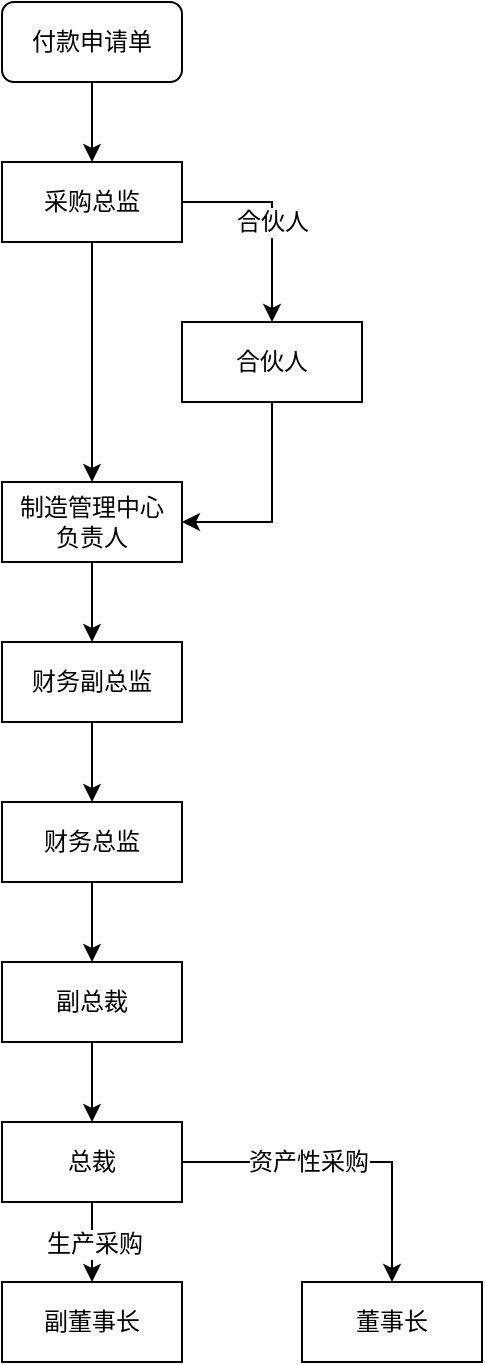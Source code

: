 <mxfile version="10.8.2" type="github"><diagram id="3ir4LslOn92H7d95rpEg" name="ç¬¬ 1 é¡µ"><mxGraphModel dx="1080" dy="436" grid="1" gridSize="10" guides="1" tooltips="1" connect="1" arrows="1" fold="1" page="1" pageScale="1" pageWidth="827" pageHeight="1169" math="0" shadow="0"><root><mxCell id="0"/><mxCell id="1" parent="0"/><mxCell id="hyCue2F83lrmahQZWKsp-3" style="edgeStyle=orthogonalEdgeStyle;rounded=0;orthogonalLoop=1;jettySize=auto;html=1;exitX=0.5;exitY=1;exitDx=0;exitDy=0;" parent="1" source="hyCue2F83lrmahQZWKsp-1" target="hyCue2F83lrmahQZWKsp-2" edge="1"><mxGeometry relative="1" as="geometry"/></mxCell><mxCell id="hyCue2F83lrmahQZWKsp-1" value="付款申请单" style="rounded=1;whiteSpace=wrap;html=1;" parent="1" vertex="1"><mxGeometry x="270" y="70" width="90" height="40" as="geometry"/></mxCell><mxCell id="hyCue2F83lrmahQZWKsp-5" value="" style="edgeStyle=orthogonalEdgeStyle;rounded=0;orthogonalLoop=1;jettySize=auto;html=1;exitX=1;exitY=0.5;exitDx=0;exitDy=0;" parent="1" source="hyCue2F83lrmahQZWKsp-2" target="hyCue2F83lrmahQZWKsp-4" edge="1"><mxGeometry relative="1" as="geometry"/></mxCell><mxCell id="hyCue2F83lrmahQZWKsp-23" value="合伙人" style="text;html=1;resizable=0;points=[];align=center;verticalAlign=middle;labelBackgroundColor=#ffffff;" parent="hyCue2F83lrmahQZWKsp-5" vertex="1" connectable="0"><mxGeometry x="0.046" relative="1" as="geometry"><mxPoint as="offset"/></mxGeometry></mxCell><mxCell id="hyCue2F83lrmahQZWKsp-24" style="edgeStyle=orthogonalEdgeStyle;rounded=0;orthogonalLoop=1;jettySize=auto;html=1;entryX=0.5;entryY=0;entryDx=0;entryDy=0;" parent="1" source="hyCue2F83lrmahQZWKsp-2" target="hyCue2F83lrmahQZWKsp-6" edge="1"><mxGeometry relative="1" as="geometry"/></mxCell><mxCell id="hyCue2F83lrmahQZWKsp-2" value="采购总监" style="rounded=0;whiteSpace=wrap;html=1;" parent="1" vertex="1"><mxGeometry x="270" y="150" width="90" height="40" as="geometry"/></mxCell><mxCell id="hyCue2F83lrmahQZWKsp-7" value="" style="edgeStyle=orthogonalEdgeStyle;rounded=0;orthogonalLoop=1;jettySize=auto;html=1;entryX=1;entryY=0.5;entryDx=0;entryDy=0;" parent="1" source="hyCue2F83lrmahQZWKsp-4" target="hyCue2F83lrmahQZWKsp-6" edge="1"><mxGeometry relative="1" as="geometry"/></mxCell><mxCell id="hyCue2F83lrmahQZWKsp-4" value="合伙人&lt;br&gt;" style="rounded=0;whiteSpace=wrap;html=1;" parent="1" vertex="1"><mxGeometry x="360" y="230" width="90" height="40" as="geometry"/></mxCell><mxCell id="hyCue2F83lrmahQZWKsp-9" value="" style="edgeStyle=orthogonalEdgeStyle;rounded=0;orthogonalLoop=1;jettySize=auto;html=1;" parent="1" source="hyCue2F83lrmahQZWKsp-6" target="hyCue2F83lrmahQZWKsp-8" edge="1"><mxGeometry relative="1" as="geometry"/></mxCell><mxCell id="hyCue2F83lrmahQZWKsp-6" value="制造管理中心&lt;br&gt;负责人&lt;br&gt;" style="rounded=0;whiteSpace=wrap;html=1;" parent="1" vertex="1"><mxGeometry x="270" y="310" width="90" height="40" as="geometry"/></mxCell><mxCell id="hyCue2F83lrmahQZWKsp-11" value="" style="edgeStyle=orthogonalEdgeStyle;rounded=0;orthogonalLoop=1;jettySize=auto;html=1;" parent="1" source="hyCue2F83lrmahQZWKsp-8" target="hyCue2F83lrmahQZWKsp-10" edge="1"><mxGeometry relative="1" as="geometry"/></mxCell><mxCell id="hyCue2F83lrmahQZWKsp-8" value="财务副总监" style="rounded=0;whiteSpace=wrap;html=1;" parent="1" vertex="1"><mxGeometry x="270" y="390" width="90" height="40" as="geometry"/></mxCell><mxCell id="hyCue2F83lrmahQZWKsp-13" value="" style="edgeStyle=orthogonalEdgeStyle;rounded=0;orthogonalLoop=1;jettySize=auto;html=1;" parent="1" source="hyCue2F83lrmahQZWKsp-10" target="hyCue2F83lrmahQZWKsp-12" edge="1"><mxGeometry relative="1" as="geometry"/></mxCell><mxCell id="hyCue2F83lrmahQZWKsp-10" value="财务总监" style="rounded=0;whiteSpace=wrap;html=1;" parent="1" vertex="1"><mxGeometry x="270" y="470" width="90" height="40" as="geometry"/></mxCell><mxCell id="hyCue2F83lrmahQZWKsp-15" value="" style="edgeStyle=orthogonalEdgeStyle;rounded=0;orthogonalLoop=1;jettySize=auto;html=1;" parent="1" source="hyCue2F83lrmahQZWKsp-12" target="hyCue2F83lrmahQZWKsp-14" edge="1"><mxGeometry relative="1" as="geometry"/></mxCell><mxCell id="hyCue2F83lrmahQZWKsp-12" value="副总裁" style="rounded=0;whiteSpace=wrap;html=1;" parent="1" vertex="1"><mxGeometry x="270" y="550" width="90" height="40" as="geometry"/></mxCell><mxCell id="hyCue2F83lrmahQZWKsp-17" value="" style="edgeStyle=orthogonalEdgeStyle;rounded=0;orthogonalLoop=1;jettySize=auto;html=1;" parent="1" source="hyCue2F83lrmahQZWKsp-14" target="hyCue2F83lrmahQZWKsp-16" edge="1"><mxGeometry relative="1" as="geometry"/></mxCell><mxCell id="hyCue2F83lrmahQZWKsp-22" value="生产采购" style="text;html=1;resizable=0;points=[];align=center;verticalAlign=middle;labelBackgroundColor=#ffffff;" parent="hyCue2F83lrmahQZWKsp-17" vertex="1" connectable="0"><mxGeometry x="0.05" y="1" relative="1" as="geometry"><mxPoint as="offset"/></mxGeometry></mxCell><mxCell id="hyCue2F83lrmahQZWKsp-20" value="" style="edgeStyle=orthogonalEdgeStyle;rounded=0;orthogonalLoop=1;jettySize=auto;html=1;" parent="1" source="hyCue2F83lrmahQZWKsp-14" target="hyCue2F83lrmahQZWKsp-19" edge="1"><mxGeometry relative="1" as="geometry"/></mxCell><mxCell id="hyCue2F83lrmahQZWKsp-21" value="资产性采购" style="text;html=1;resizable=0;points=[];align=center;verticalAlign=middle;labelBackgroundColor=#ffffff;" parent="hyCue2F83lrmahQZWKsp-20" vertex="1" connectable="0"><mxGeometry x="-0.236" relative="1" as="geometry"><mxPoint as="offset"/></mxGeometry></mxCell><mxCell id="hyCue2F83lrmahQZWKsp-14" value="总裁" style="rounded=0;whiteSpace=wrap;html=1;" parent="1" vertex="1"><mxGeometry x="270" y="630" width="90" height="40" as="geometry"/></mxCell><mxCell id="hyCue2F83lrmahQZWKsp-19" value="董事长" style="rounded=0;whiteSpace=wrap;html=1;" parent="1" vertex="1"><mxGeometry x="420" y="710" width="90" height="40" as="geometry"/></mxCell><mxCell id="hyCue2F83lrmahQZWKsp-16" value="&lt;span&gt;副董事长&lt;/span&gt;" style="rounded=0;whiteSpace=wrap;html=1;" parent="1" vertex="1"><mxGeometry x="270" y="710" width="90" height="40" as="geometry"/></mxCell></root></mxGraphModel></diagram></mxfile>